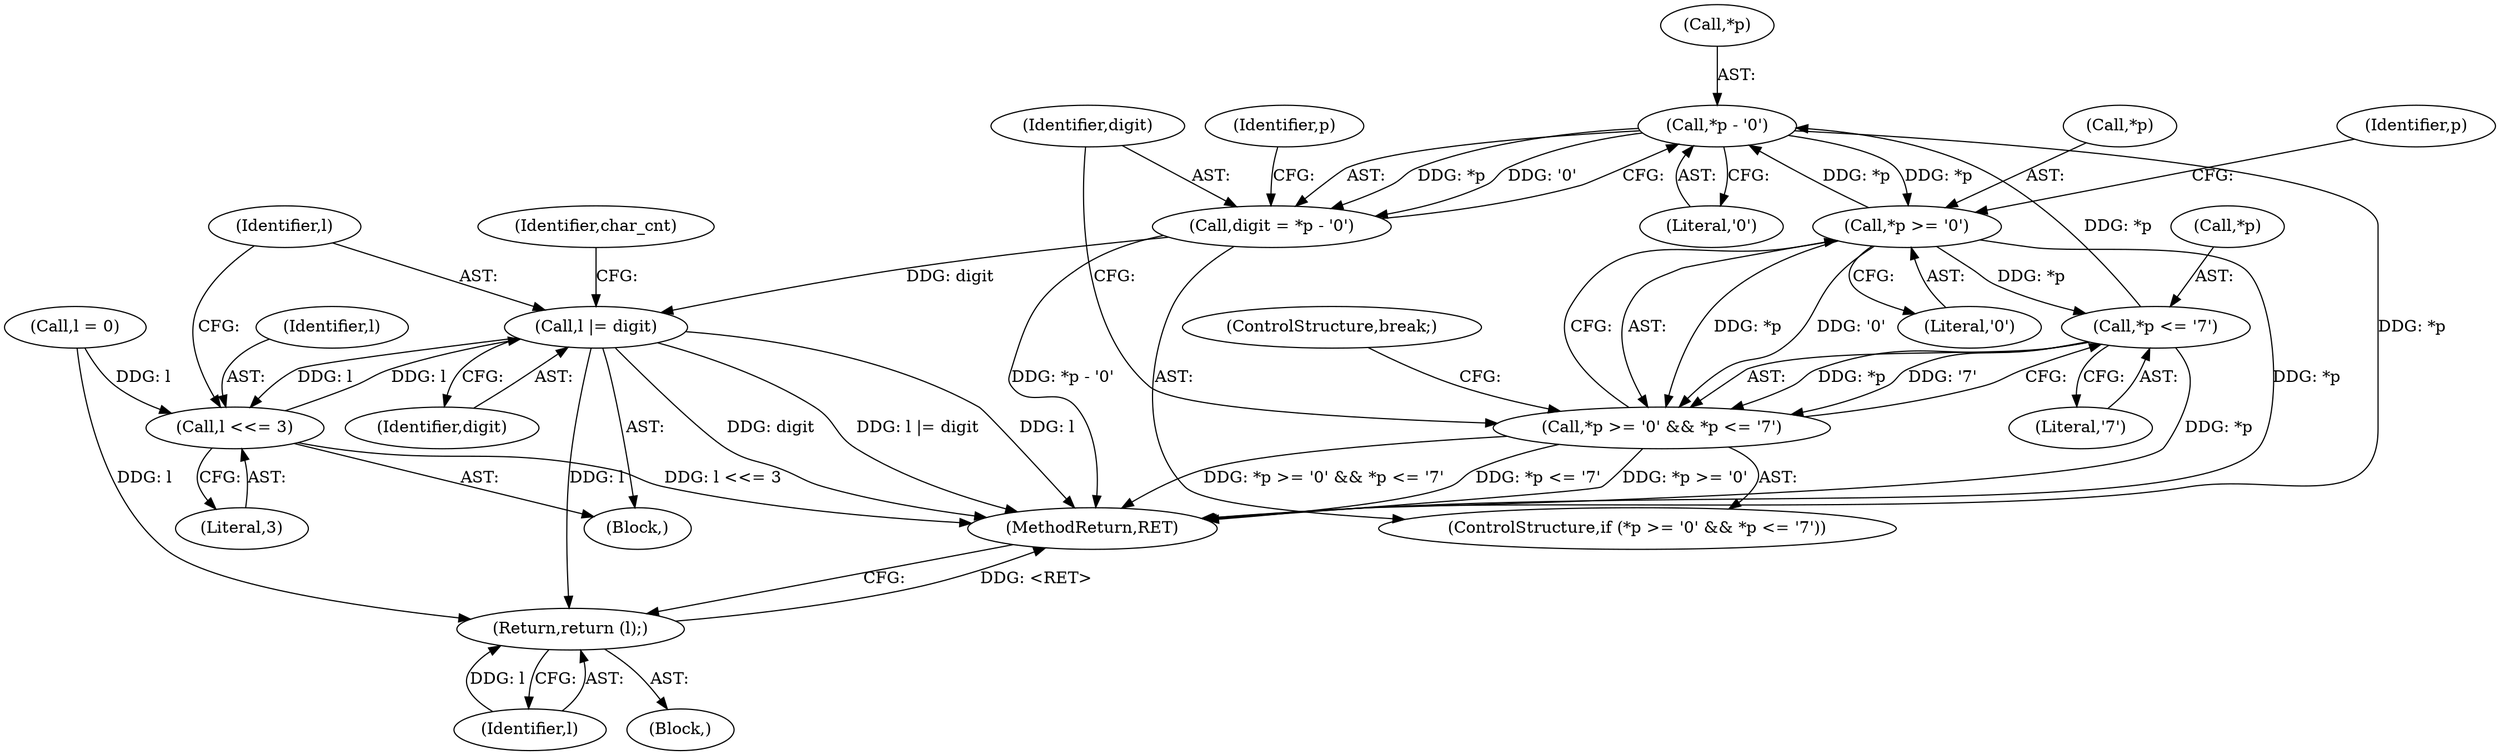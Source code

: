 digraph "0_libarchive_fa7438a0ff4033e4741c807394a9af6207940d71_0@pointer" {
"1000133" [label="(Call,*p - '0')"];
"1000127" [label="(Call,*p <= '7')"];
"1000123" [label="(Call,*p >= '0')"];
"1000133" [label="(Call,*p - '0')"];
"1000122" [label="(Call,*p >= '0' && *p <= '7')"];
"1000131" [label="(Call,digit = *p - '0')"];
"1000144" [label="(Call,l |= digit)"];
"1000141" [label="(Call,l <<= 3)"];
"1000147" [label="(Return,return (l);)"];
"1000121" [label="(ControlStructure,if (*p >= '0' && *p <= '7'))"];
"1000138" [label="(ControlStructure,break;)"];
"1000126" [label="(Literal,'0')"];
"1000124" [label="(Call,*p)"];
"1000147" [label="(Return,return (l);)"];
"1000148" [label="(Identifier,l)"];
"1000145" [label="(Identifier,l)"];
"1000132" [label="(Identifier,digit)"];
"1000112" [label="(Call,l = 0)"];
"1000130" [label="(Literal,'7')"];
"1000103" [label="(Block,)"];
"1000146" [label="(Identifier,digit)"];
"1000140" [label="(Identifier,p)"];
"1000122" [label="(Call,*p >= '0' && *p <= '7')"];
"1000129" [label="(Identifier,p)"];
"1000131" [label="(Call,digit = *p - '0')"];
"1000118" [label="(Identifier,char_cnt)"];
"1000136" [label="(Literal,'0')"];
"1000133" [label="(Call,*p - '0')"];
"1000144" [label="(Call,l |= digit)"];
"1000149" [label="(MethodReturn,RET)"];
"1000120" [label="(Block,)"];
"1000142" [label="(Identifier,l)"];
"1000127" [label="(Call,*p <= '7')"];
"1000123" [label="(Call,*p >= '0')"];
"1000141" [label="(Call,l <<= 3)"];
"1000143" [label="(Literal,3)"];
"1000128" [label="(Call,*p)"];
"1000134" [label="(Call,*p)"];
"1000133" -> "1000131"  [label="AST: "];
"1000133" -> "1000136"  [label="CFG: "];
"1000134" -> "1000133"  [label="AST: "];
"1000136" -> "1000133"  [label="AST: "];
"1000131" -> "1000133"  [label="CFG: "];
"1000133" -> "1000149"  [label="DDG: *p"];
"1000133" -> "1000123"  [label="DDG: *p"];
"1000133" -> "1000131"  [label="DDG: *p"];
"1000133" -> "1000131"  [label="DDG: '0'"];
"1000127" -> "1000133"  [label="DDG: *p"];
"1000123" -> "1000133"  [label="DDG: *p"];
"1000127" -> "1000122"  [label="AST: "];
"1000127" -> "1000130"  [label="CFG: "];
"1000128" -> "1000127"  [label="AST: "];
"1000130" -> "1000127"  [label="AST: "];
"1000122" -> "1000127"  [label="CFG: "];
"1000127" -> "1000149"  [label="DDG: *p"];
"1000127" -> "1000122"  [label="DDG: *p"];
"1000127" -> "1000122"  [label="DDG: '7'"];
"1000123" -> "1000127"  [label="DDG: *p"];
"1000123" -> "1000122"  [label="AST: "];
"1000123" -> "1000126"  [label="CFG: "];
"1000124" -> "1000123"  [label="AST: "];
"1000126" -> "1000123"  [label="AST: "];
"1000129" -> "1000123"  [label="CFG: "];
"1000122" -> "1000123"  [label="CFG: "];
"1000123" -> "1000149"  [label="DDG: *p"];
"1000123" -> "1000122"  [label="DDG: *p"];
"1000123" -> "1000122"  [label="DDG: '0'"];
"1000122" -> "1000121"  [label="AST: "];
"1000132" -> "1000122"  [label="CFG: "];
"1000138" -> "1000122"  [label="CFG: "];
"1000122" -> "1000149"  [label="DDG: *p <= '7'"];
"1000122" -> "1000149"  [label="DDG: *p >= '0'"];
"1000122" -> "1000149"  [label="DDG: *p >= '0' && *p <= '7'"];
"1000131" -> "1000121"  [label="AST: "];
"1000132" -> "1000131"  [label="AST: "];
"1000140" -> "1000131"  [label="CFG: "];
"1000131" -> "1000149"  [label="DDG: *p - '0'"];
"1000131" -> "1000144"  [label="DDG: digit"];
"1000144" -> "1000120"  [label="AST: "];
"1000144" -> "1000146"  [label="CFG: "];
"1000145" -> "1000144"  [label="AST: "];
"1000146" -> "1000144"  [label="AST: "];
"1000118" -> "1000144"  [label="CFG: "];
"1000144" -> "1000149"  [label="DDG: digit"];
"1000144" -> "1000149"  [label="DDG: l |= digit"];
"1000144" -> "1000149"  [label="DDG: l"];
"1000144" -> "1000141"  [label="DDG: l"];
"1000141" -> "1000144"  [label="DDG: l"];
"1000144" -> "1000147"  [label="DDG: l"];
"1000141" -> "1000120"  [label="AST: "];
"1000141" -> "1000143"  [label="CFG: "];
"1000142" -> "1000141"  [label="AST: "];
"1000143" -> "1000141"  [label="AST: "];
"1000145" -> "1000141"  [label="CFG: "];
"1000141" -> "1000149"  [label="DDG: l <<= 3"];
"1000112" -> "1000141"  [label="DDG: l"];
"1000147" -> "1000103"  [label="AST: "];
"1000147" -> "1000148"  [label="CFG: "];
"1000148" -> "1000147"  [label="AST: "];
"1000149" -> "1000147"  [label="CFG: "];
"1000147" -> "1000149"  [label="DDG: <RET>"];
"1000148" -> "1000147"  [label="DDG: l"];
"1000112" -> "1000147"  [label="DDG: l"];
}
